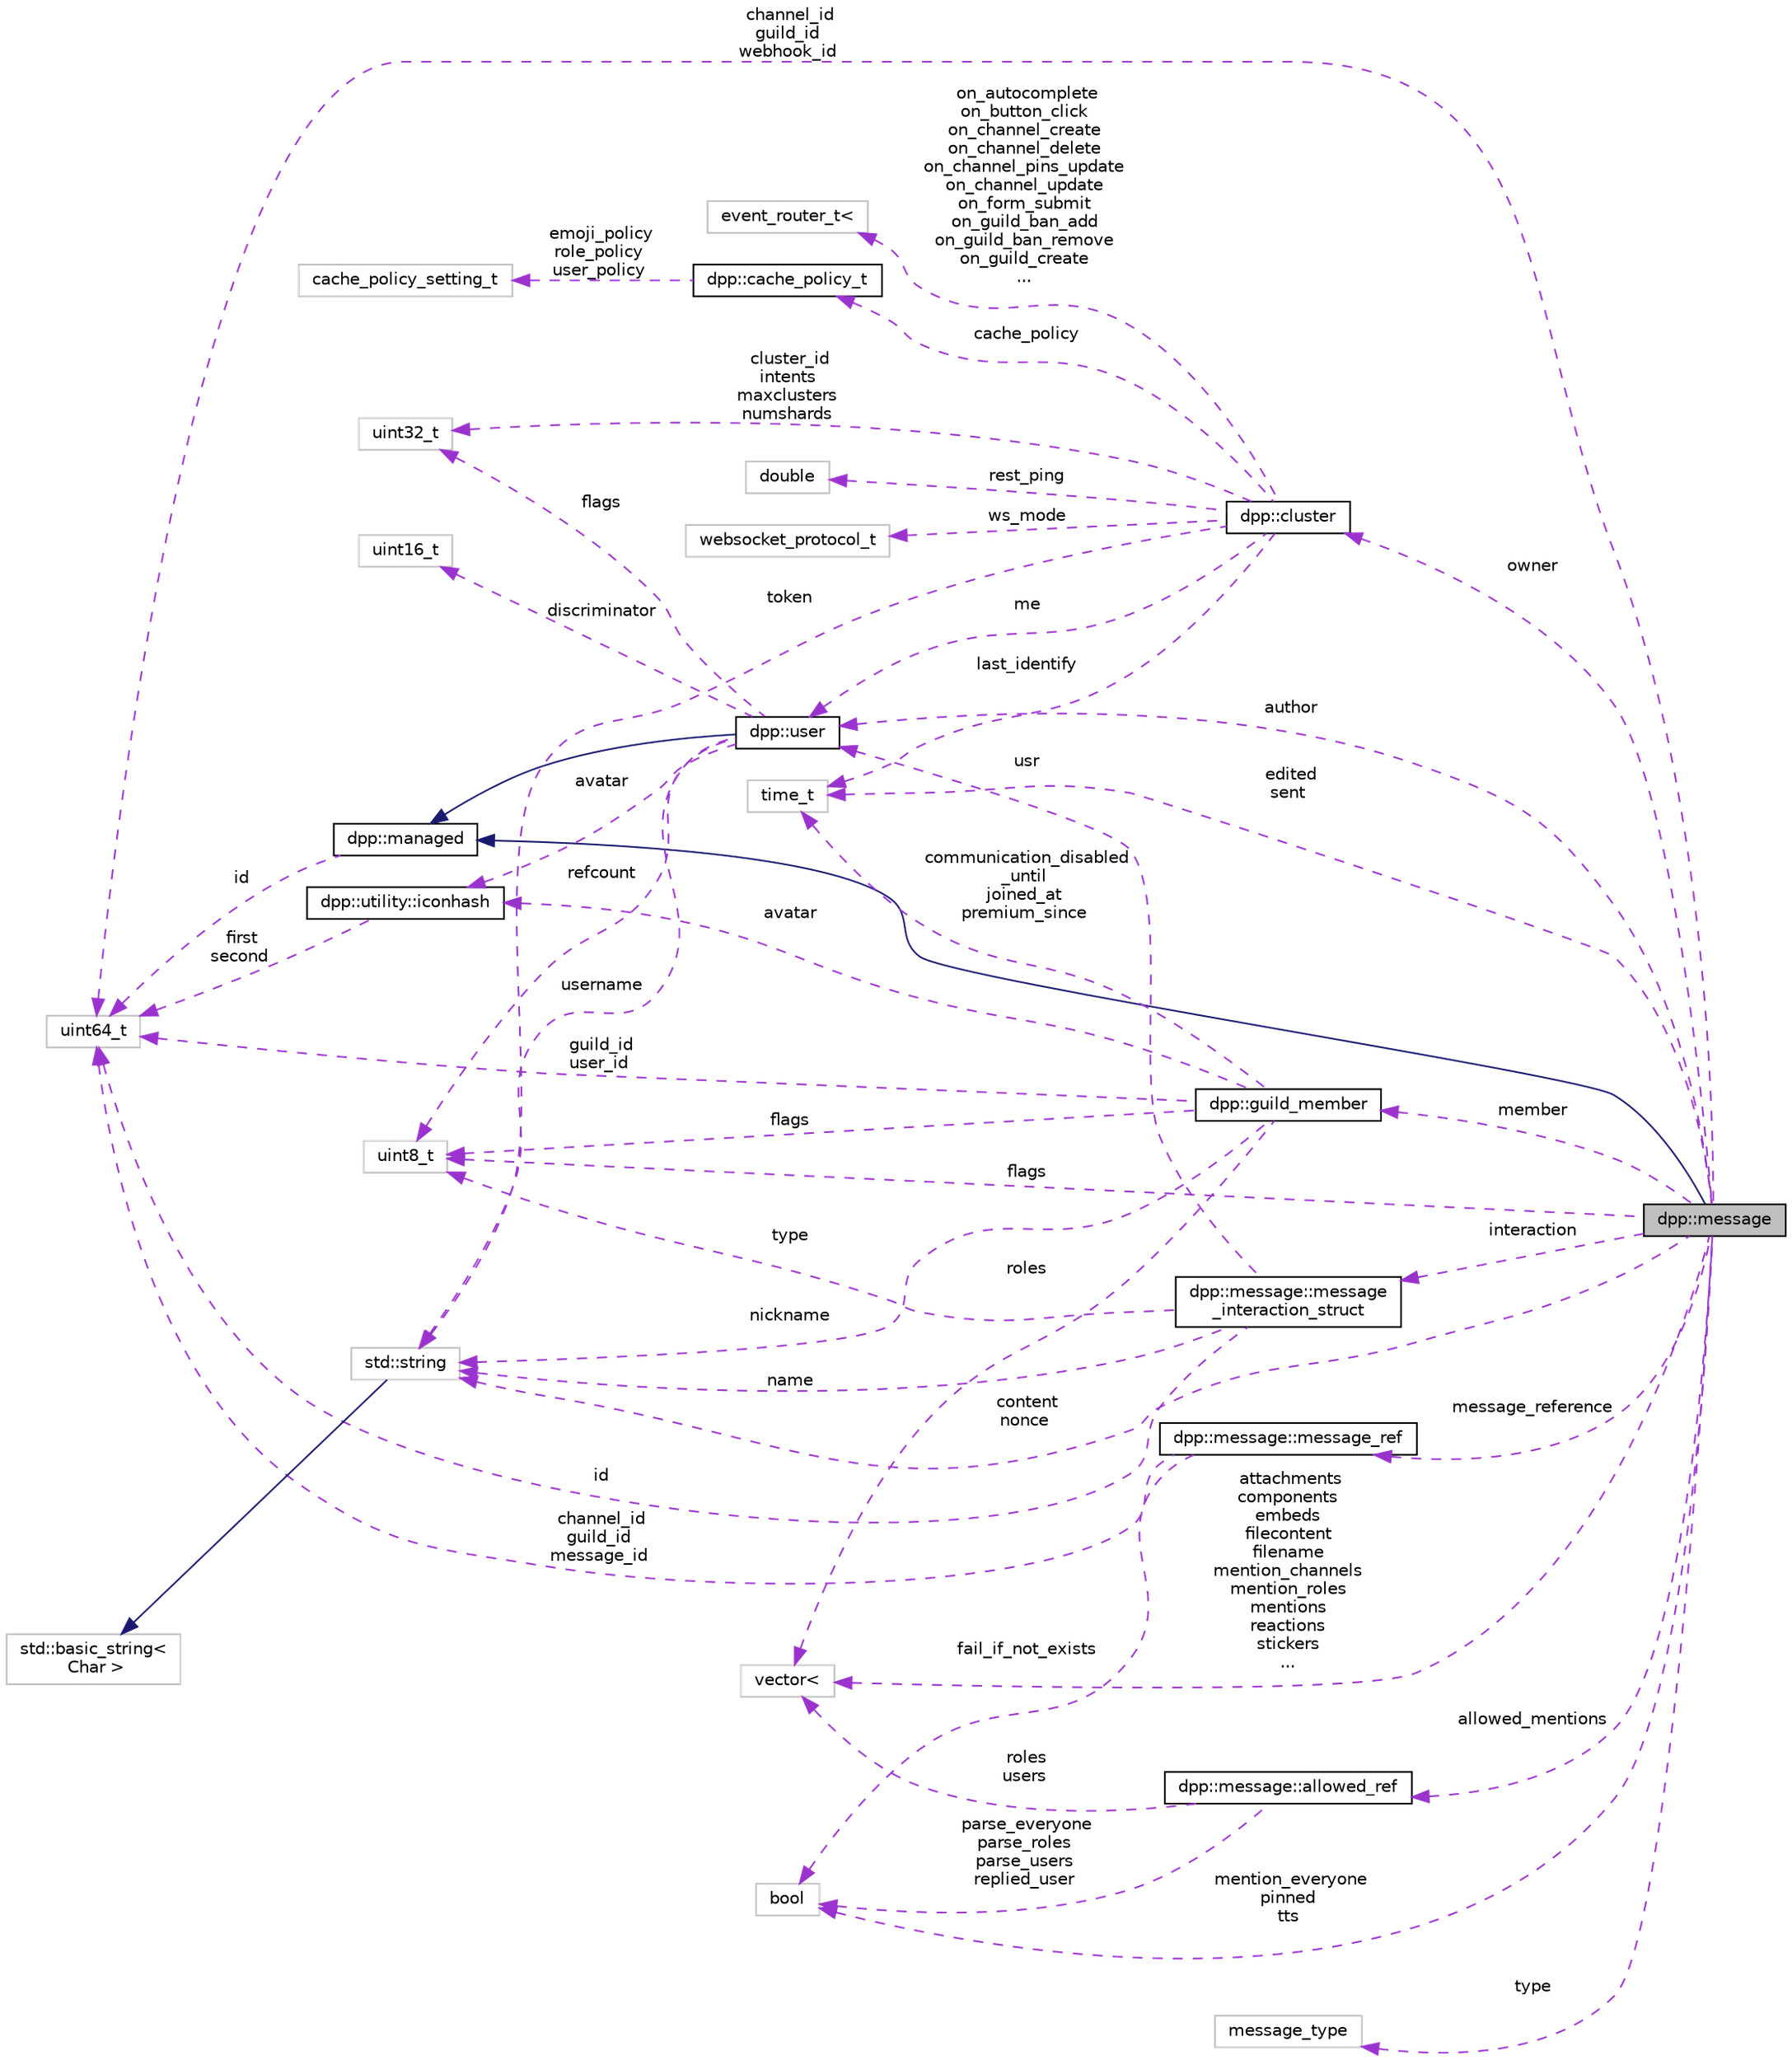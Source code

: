 digraph "dpp::message"
{
 // INTERACTIVE_SVG=YES
 // LATEX_PDF_SIZE
  bgcolor="transparent";
  edge [fontname="Helvetica",fontsize="10",labelfontname="Helvetica",labelfontsize="10"];
  node [fontname="Helvetica",fontsize="10",shape=record];
  rankdir="LR";
  Node1 [label="dpp::message",height=0.2,width=0.4,color="black", fillcolor="grey75", style="filled", fontcolor="black",tooltip="Represents messages sent and received on Discord."];
  Node2 -> Node1 [dir="back",color="midnightblue",fontsize="10",style="solid",fontname="Helvetica"];
  Node2 [label="dpp::managed",height=0.2,width=0.4,color="black",URL="$classdpp_1_1managed.html",tooltip="The managed class is the base class for various types that can be stored in a cache that are identifi..."];
  Node3 -> Node2 [dir="back",color="darkorchid3",fontsize="10",style="dashed",label=" id" ,fontname="Helvetica"];
  Node3 [label="uint64_t",height=0.2,width=0.4,color="grey75",tooltip=" "];
  Node3 -> Node1 [dir="back",color="darkorchid3",fontsize="10",style="dashed",label=" channel_id\nguild_id\nwebhook_id" ,fontname="Helvetica"];
  Node4 -> Node1 [dir="back",color="darkorchid3",fontsize="10",style="dashed",label=" author" ,fontname="Helvetica"];
  Node4 [label="dpp::user",height=0.2,width=0.4,color="black",URL="$classdpp_1_1user.html",tooltip="Represents a user on discord. May or may not be a member of a dpp::guild."];
  Node2 -> Node4 [dir="back",color="midnightblue",fontsize="10",style="solid",fontname="Helvetica"];
  Node5 -> Node4 [dir="back",color="darkorchid3",fontsize="10",style="dashed",label=" username" ,fontname="Helvetica"];
  Node5 [label="std::string",height=0.2,width=0.4,color="grey75",tooltip=" "];
  Node6 -> Node5 [dir="back",color="midnightblue",fontsize="10",style="solid",fontname="Helvetica"];
  Node6 [label="std::basic_string\<\l Char \>",height=0.2,width=0.4,color="grey75",tooltip=" "];
  Node7 -> Node4 [dir="back",color="darkorchid3",fontsize="10",style="dashed",label=" discriminator" ,fontname="Helvetica"];
  Node7 [label="uint16_t",height=0.2,width=0.4,color="grey75",tooltip=" "];
  Node8 -> Node4 [dir="back",color="darkorchid3",fontsize="10",style="dashed",label=" avatar" ,fontname="Helvetica"];
  Node8 [label="dpp::utility::iconhash",height=0.2,width=0.4,color="black",URL="$structdpp_1_1utility_1_1iconhash.html",tooltip="Store a 128 bit icon hash (profile picture, server icon etc) as a 128 bit binary value made of two ui..."];
  Node3 -> Node8 [dir="back",color="darkorchid3",fontsize="10",style="dashed",label=" first\nsecond" ,fontname="Helvetica"];
  Node9 -> Node4 [dir="back",color="darkorchid3",fontsize="10",style="dashed",label=" flags" ,fontname="Helvetica"];
  Node9 [label="uint32_t",height=0.2,width=0.4,color="grey75",tooltip=" "];
  Node10 -> Node4 [dir="back",color="darkorchid3",fontsize="10",style="dashed",label=" refcount" ,fontname="Helvetica"];
  Node10 [label="uint8_t",height=0.2,width=0.4,color="grey75",tooltip=" "];
  Node11 -> Node1 [dir="back",color="darkorchid3",fontsize="10",style="dashed",label=" member" ,fontname="Helvetica"];
  Node11 [label="dpp::guild_member",height=0.2,width=0.4,color="black",URL="$classdpp_1_1guild__member.html",tooltip="Represents dpp::user membership upon a dpp::guild. This contains the user's nickname,..."];
  Node5 -> Node11 [dir="back",color="darkorchid3",fontsize="10",style="dashed",label=" nickname" ,fontname="Helvetica"];
  Node3 -> Node11 [dir="back",color="darkorchid3",fontsize="10",style="dashed",label=" guild_id\nuser_id" ,fontname="Helvetica"];
  Node12 -> Node11 [dir="back",color="darkorchid3",fontsize="10",style="dashed",label=" roles" ,fontname="Helvetica"];
  Node12 [label="vector\<",height=0.2,width=0.4,color="grey75",tooltip=" "];
  Node13 -> Node11 [dir="back",color="darkorchid3",fontsize="10",style="dashed",label=" communication_disabled\l_until\njoined_at\npremium_since" ,fontname="Helvetica"];
  Node13 [label="time_t",height=0.2,width=0.4,color="grey75",tooltip=" "];
  Node10 -> Node11 [dir="back",color="darkorchid3",fontsize="10",style="dashed",label=" flags" ,fontname="Helvetica"];
  Node8 -> Node11 [dir="back",color="darkorchid3",fontsize="10",style="dashed",label=" avatar" ,fontname="Helvetica"];
  Node5 -> Node1 [dir="back",color="darkorchid3",fontsize="10",style="dashed",label=" content\nnonce" ,fontname="Helvetica"];
  Node12 -> Node1 [dir="back",color="darkorchid3",fontsize="10",style="dashed",label=" attachments\ncomponents\nembeds\nfilecontent\nfilename\nmention_channels\nmention_roles\nmentions\nreactions\nstickers\n..." ,fontname="Helvetica"];
  Node13 -> Node1 [dir="back",color="darkorchid3",fontsize="10",style="dashed",label=" edited\nsent" ,fontname="Helvetica"];
  Node14 -> Node1 [dir="back",color="darkorchid3",fontsize="10",style="dashed",label=" mention_everyone\npinned\ntts" ,fontname="Helvetica"];
  Node14 [label="bool",height=0.2,width=0.4,color="grey75",tooltip=" "];
  Node10 -> Node1 [dir="back",color="darkorchid3",fontsize="10",style="dashed",label=" flags" ,fontname="Helvetica"];
  Node15 -> Node1 [dir="back",color="darkorchid3",fontsize="10",style="dashed",label=" type" ,fontname="Helvetica"];
  Node15 [label="message_type",height=0.2,width=0.4,color="grey75",tooltip=" "];
  Node16 -> Node1 [dir="back",color="darkorchid3",fontsize="10",style="dashed",label=" message_reference" ,fontname="Helvetica"];
  Node16 [label="dpp::message::message_ref",height=0.2,width=0.4,color="black",URL="$structdpp_1_1message_1_1message__ref.html",tooltip="Reference to another message, e.g. a reply."];
  Node3 -> Node16 [dir="back",color="darkorchid3",fontsize="10",style="dashed",label=" channel_id\nguild_id\nmessage_id" ,fontname="Helvetica"];
  Node14 -> Node16 [dir="back",color="darkorchid3",fontsize="10",style="dashed",label=" fail_if_not_exists" ,fontname="Helvetica"];
  Node17 -> Node1 [dir="back",color="darkorchid3",fontsize="10",style="dashed",label=" interaction" ,fontname="Helvetica"];
  Node17 [label="dpp::message::message\l_interaction_struct",height=0.2,width=0.4,color="black",URL="$structdpp_1_1message_1_1message__interaction__struct.html",tooltip="Reference to an interaction."];
  Node3 -> Node17 [dir="back",color="darkorchid3",fontsize="10",style="dashed",label=" id" ,fontname="Helvetica"];
  Node10 -> Node17 [dir="back",color="darkorchid3",fontsize="10",style="dashed",label=" type" ,fontname="Helvetica"];
  Node5 -> Node17 [dir="back",color="darkorchid3",fontsize="10",style="dashed",label=" name" ,fontname="Helvetica"];
  Node4 -> Node17 [dir="back",color="darkorchid3",fontsize="10",style="dashed",label=" usr" ,fontname="Helvetica"];
  Node18 -> Node1 [dir="back",color="darkorchid3",fontsize="10",style="dashed",label=" allowed_mentions" ,fontname="Helvetica"];
  Node18 [label="dpp::message::allowed_ref",height=0.2,width=0.4,color="black",URL="$structdpp_1_1message_1_1allowed__ref.html",tooltip="Allowed mentions details."];
  Node14 -> Node18 [dir="back",color="darkorchid3",fontsize="10",style="dashed",label=" parse_everyone\nparse_roles\nparse_users\nreplied_user" ,fontname="Helvetica"];
  Node12 -> Node18 [dir="back",color="darkorchid3",fontsize="10",style="dashed",label=" roles\nusers" ,fontname="Helvetica"];
  Node19 -> Node1 [dir="back",color="darkorchid3",fontsize="10",style="dashed",label=" owner" ,fontname="Helvetica"];
  Node19 [label="dpp::cluster",height=0.2,width=0.4,color="black",URL="$classdpp_1_1cluster.html",tooltip="The cluster class represents a group of shards and a command queue for sending and receiving commands..."];
  Node5 -> Node19 [dir="back",color="darkorchid3",fontsize="10",style="dashed",label=" token" ,fontname="Helvetica"];
  Node13 -> Node19 [dir="back",color="darkorchid3",fontsize="10",style="dashed",label=" last_identify" ,fontname="Helvetica"];
  Node9 -> Node19 [dir="back",color="darkorchid3",fontsize="10",style="dashed",label=" cluster_id\nintents\nmaxclusters\nnumshards" ,fontname="Helvetica"];
  Node20 -> Node19 [dir="back",color="darkorchid3",fontsize="10",style="dashed",label=" rest_ping" ,fontname="Helvetica"];
  Node20 [label="double",height=0.2,width=0.4,color="grey75",tooltip=" "];
  Node4 -> Node19 [dir="back",color="darkorchid3",fontsize="10",style="dashed",label=" me" ,fontname="Helvetica"];
  Node21 -> Node19 [dir="back",color="darkorchid3",fontsize="10",style="dashed",label=" cache_policy" ,fontname="Helvetica"];
  Node21 [label="dpp::cache_policy_t",height=0.2,width=0.4,color="black",URL="$structdpp_1_1cache__policy__t.html",tooltip="Represents the caching policy of the cluster."];
  Node22 -> Node21 [dir="back",color="darkorchid3",fontsize="10",style="dashed",label=" emoji_policy\nrole_policy\nuser_policy" ,fontname="Helvetica"];
  Node22 [label="cache_policy_setting_t",height=0.2,width=0.4,color="grey75",tooltip=" "];
  Node23 -> Node19 [dir="back",color="darkorchid3",fontsize="10",style="dashed",label=" ws_mode" ,fontname="Helvetica"];
  Node23 [label="websocket_protocol_t",height=0.2,width=0.4,color="grey75",tooltip=" "];
  Node24 -> Node19 [dir="back",color="darkorchid3",fontsize="10",style="dashed",label=" on_autocomplete\non_button_click\non_channel_create\non_channel_delete\non_channel_pins_update\non_channel_update\non_form_submit\non_guild_ban_add\non_guild_ban_remove\non_guild_create\n..." ,fontname="Helvetica"];
  Node24 [label="event_router_t\<",height=0.2,width=0.4,color="grey75",tooltip=" "];
}
